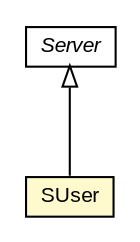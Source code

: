 #!/usr/local/bin/dot
#
# Class diagram 
# Generated by UMLGraph version 5.3 (http://www.umlgraph.org/)
#

digraph G {
	edge [fontname="arial",fontsize=10,labelfontname="arial",labelfontsize=10];
	node [fontname="arial",fontsize=10,shape=plaintext];
	nodesep=0.25;
	ranksep=0.5;
	// context.arch.server.SUser
	c92710 [label=<<table title="context.arch.server.SUser" border="0" cellborder="1" cellspacing="0" cellpadding="2" port="p" bgcolor="lemonChiffon" href="./SUser.html">
		<tr><td><table border="0" cellspacing="0" cellpadding="1">
<tr><td align="center" balign="center"> SUser </td></tr>
		</table></td></tr>
		</table>>, fontname="arial", fontcolor="black", fontsize=10.0];
	// context.arch.server.Server
	c92711 [label=<<table title="context.arch.server.Server" border="0" cellborder="1" cellspacing="0" cellpadding="2" port="p" href="./Server.html">
		<tr><td><table border="0" cellspacing="0" cellpadding="1">
<tr><td align="center" balign="center"><font face="arial italic"> Server </font></td></tr>
		</table></td></tr>
		</table>>, fontname="arial", fontcolor="black", fontsize=10.0];
	//context.arch.server.SUser extends context.arch.server.Server
	c92711:p -> c92710:p [dir=back,arrowtail=empty];
}

